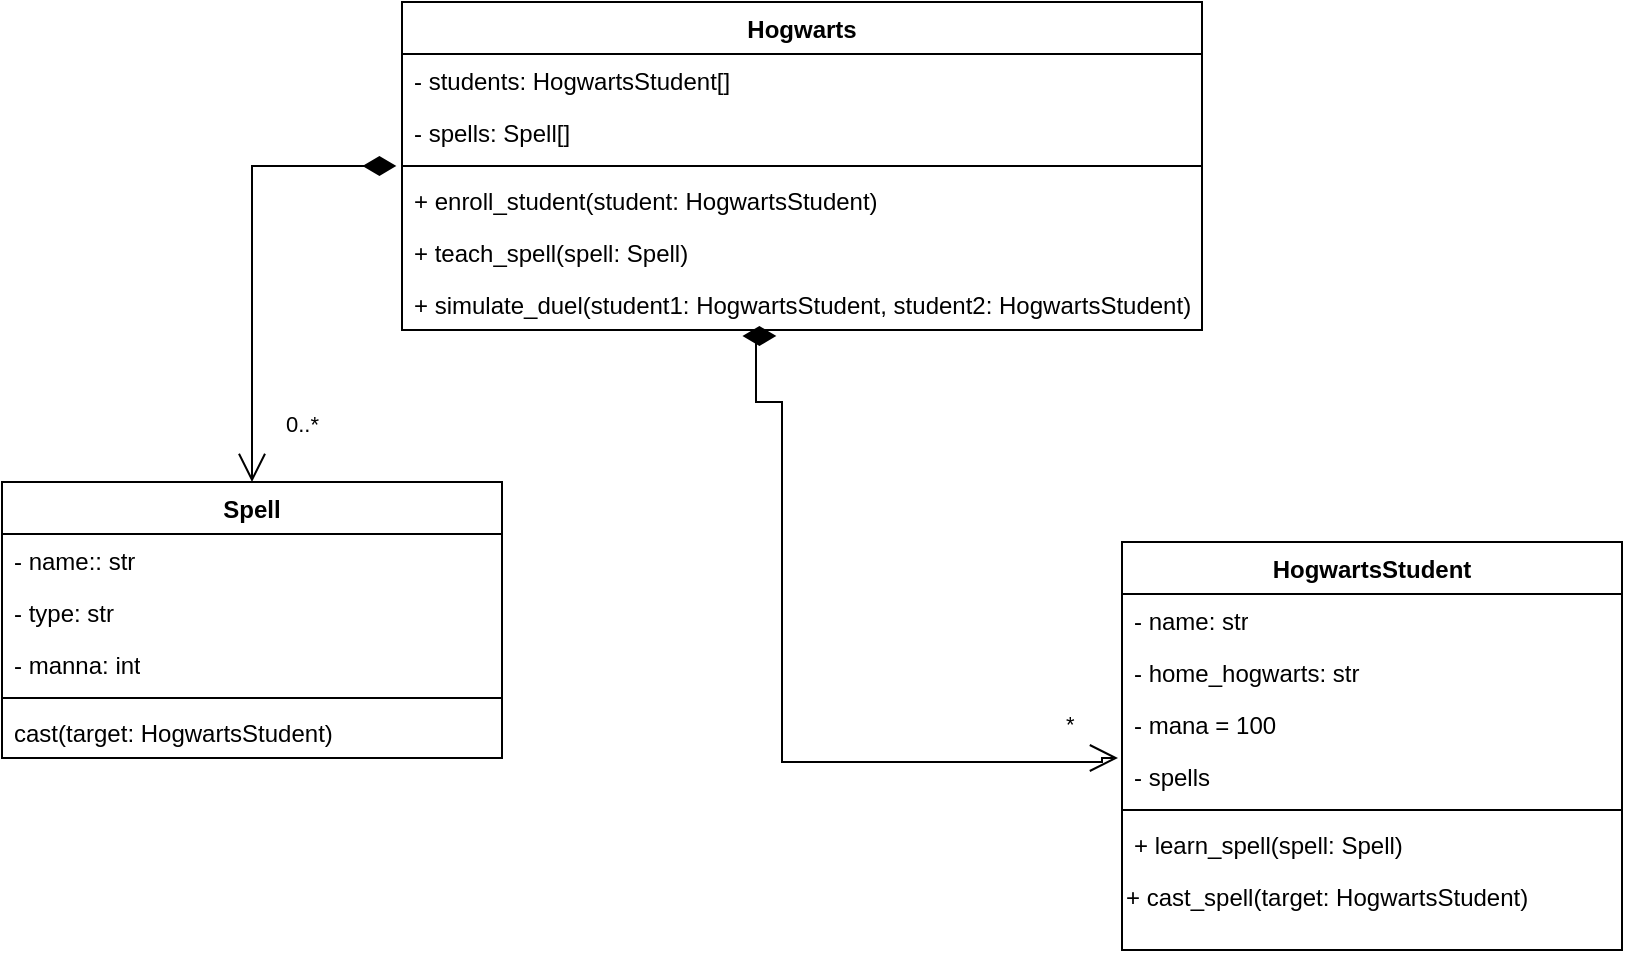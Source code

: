 <mxfile version="26.0.9">
  <diagram name="Страница — 1" id="hycpHSze4PKHBh6AUK2W">
    <mxGraphModel dx="1242" dy="1858" grid="1" gridSize="10" guides="1" tooltips="1" connect="1" arrows="1" fold="1" page="1" pageScale="1" pageWidth="827" pageHeight="1169" math="0" shadow="0">
      <root>
        <mxCell id="0" />
        <mxCell id="1" parent="0" />
        <mxCell id="RlBzwv915_700OeRe7Dh-13" value="Spell" style="swimlane;fontStyle=1;align=center;verticalAlign=top;childLayout=stackLayout;horizontal=1;startSize=26;horizontalStack=0;resizeParent=1;resizeParentMax=0;resizeLast=0;collapsible=1;marginBottom=0;whiteSpace=wrap;html=1;" vertex="1" parent="1">
          <mxGeometry x="70" y="230" width="250" height="138" as="geometry" />
        </mxCell>
        <mxCell id="RlBzwv915_700OeRe7Dh-14" value="- name:: str" style="text;strokeColor=none;fillColor=none;align=left;verticalAlign=top;spacingLeft=4;spacingRight=4;overflow=hidden;rotatable=0;points=[[0,0.5],[1,0.5]];portConstraint=eastwest;whiteSpace=wrap;html=1;" vertex="1" parent="RlBzwv915_700OeRe7Dh-13">
          <mxGeometry y="26" width="250" height="26" as="geometry" />
        </mxCell>
        <mxCell id="RlBzwv915_700OeRe7Dh-33" value="- type: str" style="text;strokeColor=none;fillColor=none;align=left;verticalAlign=top;spacingLeft=4;spacingRight=4;overflow=hidden;rotatable=0;points=[[0,0.5],[1,0.5]];portConstraint=eastwest;whiteSpace=wrap;html=1;" vertex="1" parent="RlBzwv915_700OeRe7Dh-13">
          <mxGeometry y="52" width="250" height="26" as="geometry" />
        </mxCell>
        <mxCell id="RlBzwv915_700OeRe7Dh-32" value="- manna: int" style="text;strokeColor=none;fillColor=none;align=left;verticalAlign=top;spacingLeft=4;spacingRight=4;overflow=hidden;rotatable=0;points=[[0,0.5],[1,0.5]];portConstraint=eastwest;whiteSpace=wrap;html=1;" vertex="1" parent="RlBzwv915_700OeRe7Dh-13">
          <mxGeometry y="78" width="250" height="26" as="geometry" />
        </mxCell>
        <mxCell id="RlBzwv915_700OeRe7Dh-15" value="" style="line;strokeWidth=1;fillColor=none;align=left;verticalAlign=middle;spacingTop=-1;spacingLeft=3;spacingRight=3;rotatable=0;labelPosition=right;points=[];portConstraint=eastwest;strokeColor=inherit;" vertex="1" parent="RlBzwv915_700OeRe7Dh-13">
          <mxGeometry y="104" width="250" height="8" as="geometry" />
        </mxCell>
        <mxCell id="RlBzwv915_700OeRe7Dh-16" value="cast(target: HogwartsStudent)" style="text;strokeColor=none;fillColor=none;align=left;verticalAlign=top;spacingLeft=4;spacingRight=4;overflow=hidden;rotatable=0;points=[[0,0.5],[1,0.5]];portConstraint=eastwest;whiteSpace=wrap;html=1;" vertex="1" parent="RlBzwv915_700OeRe7Dh-13">
          <mxGeometry y="112" width="250" height="26" as="geometry" />
        </mxCell>
        <mxCell id="RlBzwv915_700OeRe7Dh-17" value="Hogwarts" style="swimlane;fontStyle=1;align=center;verticalAlign=top;childLayout=stackLayout;horizontal=1;startSize=26;horizontalStack=0;resizeParent=1;resizeParentMax=0;resizeLast=0;collapsible=1;marginBottom=0;whiteSpace=wrap;html=1;" vertex="1" parent="1">
          <mxGeometry x="270" y="-10" width="400" height="164" as="geometry" />
        </mxCell>
        <mxCell id="RlBzwv915_700OeRe7Dh-18" value="- students: HogwartsStudent[]" style="text;strokeColor=none;fillColor=none;align=left;verticalAlign=top;spacingLeft=4;spacingRight=4;overflow=hidden;rotatable=0;points=[[0,0.5],[1,0.5]];portConstraint=eastwest;whiteSpace=wrap;html=1;" vertex="1" parent="RlBzwv915_700OeRe7Dh-17">
          <mxGeometry y="26" width="400" height="26" as="geometry" />
        </mxCell>
        <mxCell id="RlBzwv915_700OeRe7Dh-29" value="- spells: Spell[]" style="text;strokeColor=none;fillColor=none;align=left;verticalAlign=top;spacingLeft=4;spacingRight=4;overflow=hidden;rotatable=0;points=[[0,0.5],[1,0.5]];portConstraint=eastwest;whiteSpace=wrap;html=1;" vertex="1" parent="RlBzwv915_700OeRe7Dh-17">
          <mxGeometry y="52" width="400" height="26" as="geometry" />
        </mxCell>
        <mxCell id="RlBzwv915_700OeRe7Dh-19" value="" style="line;strokeWidth=1;fillColor=none;align=left;verticalAlign=middle;spacingTop=-1;spacingLeft=3;spacingRight=3;rotatable=0;labelPosition=right;points=[];portConstraint=eastwest;strokeColor=inherit;" vertex="1" parent="RlBzwv915_700OeRe7Dh-17">
          <mxGeometry y="78" width="400" height="8" as="geometry" />
        </mxCell>
        <mxCell id="RlBzwv915_700OeRe7Dh-30" value="+ enroll_student(student: HogwartsStudent)" style="text;strokeColor=none;fillColor=none;align=left;verticalAlign=top;spacingLeft=4;spacingRight=4;overflow=hidden;rotatable=0;points=[[0,0.5],[1,0.5]];portConstraint=eastwest;whiteSpace=wrap;html=1;" vertex="1" parent="RlBzwv915_700OeRe7Dh-17">
          <mxGeometry y="86" width="400" height="26" as="geometry" />
        </mxCell>
        <mxCell id="RlBzwv915_700OeRe7Dh-31" value="+ teach_spell(spell: Spell)" style="text;strokeColor=none;fillColor=none;align=left;verticalAlign=top;spacingLeft=4;spacingRight=4;overflow=hidden;rotatable=0;points=[[0,0.5],[1,0.5]];portConstraint=eastwest;whiteSpace=wrap;html=1;" vertex="1" parent="RlBzwv915_700OeRe7Dh-17">
          <mxGeometry y="112" width="400" height="26" as="geometry" />
        </mxCell>
        <mxCell id="RlBzwv915_700OeRe7Dh-20" value="+ simulate_duel(student1: HogwartsStudent, student2: HogwartsStudent)" style="text;strokeColor=none;fillColor=none;align=left;verticalAlign=top;spacingLeft=4;spacingRight=4;overflow=hidden;rotatable=0;points=[[0,0.5],[1,0.5]];portConstraint=eastwest;whiteSpace=wrap;html=1;" vertex="1" parent="RlBzwv915_700OeRe7Dh-17">
          <mxGeometry y="138" width="400" height="26" as="geometry" />
        </mxCell>
        <mxCell id="RlBzwv915_700OeRe7Dh-25" value="HogwartsStudent" style="swimlane;fontStyle=1;align=center;verticalAlign=top;childLayout=stackLayout;horizontal=1;startSize=26;horizontalStack=0;resizeParent=1;resizeParentMax=0;resizeLast=0;collapsible=1;marginBottom=0;whiteSpace=wrap;html=1;" vertex="1" parent="1">
          <mxGeometry x="630" y="260" width="250" height="204" as="geometry" />
        </mxCell>
        <mxCell id="RlBzwv915_700OeRe7Dh-26" value="- name: str" style="text;strokeColor=none;fillColor=none;align=left;verticalAlign=top;spacingLeft=4;spacingRight=4;overflow=hidden;rotatable=0;points=[[0,0.5],[1,0.5]];portConstraint=eastwest;whiteSpace=wrap;html=1;" vertex="1" parent="RlBzwv915_700OeRe7Dh-25">
          <mxGeometry y="26" width="250" height="26" as="geometry" />
        </mxCell>
        <mxCell id="RlBzwv915_700OeRe7Dh-36" value="- home_hogwarts: str" style="text;strokeColor=none;fillColor=none;align=left;verticalAlign=top;spacingLeft=4;spacingRight=4;overflow=hidden;rotatable=0;points=[[0,0.5],[1,0.5]];portConstraint=eastwest;whiteSpace=wrap;html=1;" vertex="1" parent="RlBzwv915_700OeRe7Dh-25">
          <mxGeometry y="52" width="250" height="26" as="geometry" />
        </mxCell>
        <mxCell id="RlBzwv915_700OeRe7Dh-37" value="- mana = 100" style="text;strokeColor=none;fillColor=none;align=left;verticalAlign=top;spacingLeft=4;spacingRight=4;overflow=hidden;rotatable=0;points=[[0,0.5],[1,0.5]];portConstraint=eastwest;whiteSpace=wrap;html=1;" vertex="1" parent="RlBzwv915_700OeRe7Dh-25">
          <mxGeometry y="78" width="250" height="26" as="geometry" />
        </mxCell>
        <mxCell id="RlBzwv915_700OeRe7Dh-35" value="- spells" style="text;strokeColor=none;fillColor=none;align=left;verticalAlign=top;spacingLeft=4;spacingRight=4;overflow=hidden;rotatable=0;points=[[0,0.5],[1,0.5]];portConstraint=eastwest;whiteSpace=wrap;html=1;" vertex="1" parent="RlBzwv915_700OeRe7Dh-25">
          <mxGeometry y="104" width="250" height="26" as="geometry" />
        </mxCell>
        <mxCell id="RlBzwv915_700OeRe7Dh-27" value="" style="line;strokeWidth=1;fillColor=none;align=left;verticalAlign=middle;spacingTop=-1;spacingLeft=3;spacingRight=3;rotatable=0;labelPosition=right;points=[];portConstraint=eastwest;strokeColor=inherit;" vertex="1" parent="RlBzwv915_700OeRe7Dh-25">
          <mxGeometry y="130" width="250" height="8" as="geometry" />
        </mxCell>
        <mxCell id="RlBzwv915_700OeRe7Dh-28" value="+ learn_spell(spell: Spell)" style="text;strokeColor=none;fillColor=none;align=left;verticalAlign=top;spacingLeft=4;spacingRight=4;overflow=hidden;rotatable=0;points=[[0,0.5],[1,0.5]];portConstraint=eastwest;whiteSpace=wrap;html=1;" vertex="1" parent="RlBzwv915_700OeRe7Dh-25">
          <mxGeometry y="138" width="250" height="26" as="geometry" />
        </mxCell>
        <mxCell id="RlBzwv915_700OeRe7Dh-39" value="+ cast_spell(target: HogwartsStudent)" style="text;whiteSpace=wrap;html=1;" vertex="1" parent="RlBzwv915_700OeRe7Dh-25">
          <mxGeometry y="164" width="250" height="40" as="geometry" />
        </mxCell>
        <mxCell id="RlBzwv915_700OeRe7Dh-40" value="*" style="endArrow=open;html=1;endSize=12;startArrow=diamondThin;startSize=14;startFill=1;edgeStyle=orthogonalEdgeStyle;align=left;verticalAlign=bottom;rounded=0;exitX=0.468;exitY=1.115;exitDx=0;exitDy=0;exitPerimeter=0;entryX=-0.008;entryY=0.154;entryDx=0;entryDy=0;entryPerimeter=0;" edge="1" parent="1" source="RlBzwv915_700OeRe7Dh-20" target="RlBzwv915_700OeRe7Dh-35">
          <mxGeometry x="0.852" y="10" relative="1" as="geometry">
            <mxPoint x="330" y="260" as="sourcePoint" />
            <mxPoint x="490" y="260" as="targetPoint" />
            <Array as="points">
              <mxPoint x="447" y="157" />
              <mxPoint x="447" y="190" />
              <mxPoint x="460" y="190" />
              <mxPoint x="460" y="370" />
              <mxPoint x="620" y="370" />
              <mxPoint x="620" y="368" />
            </Array>
            <mxPoint as="offset" />
          </mxGeometry>
        </mxCell>
        <mxCell id="RlBzwv915_700OeRe7Dh-41" value="0..*" style="endArrow=open;html=1;endSize=12;startArrow=diamondThin;startSize=14;startFill=1;edgeStyle=orthogonalEdgeStyle;align=left;verticalAlign=bottom;rounded=0;exitX=-0.007;exitY=-0.154;exitDx=0;exitDy=0;exitPerimeter=0;entryX=0.5;entryY=0;entryDx=0;entryDy=0;" edge="1" parent="1" source="RlBzwv915_700OeRe7Dh-30" target="RlBzwv915_700OeRe7Dh-13">
          <mxGeometry x="0.826" y="15" relative="1" as="geometry">
            <mxPoint x="330" y="260" as="sourcePoint" />
            <mxPoint x="490" y="260" as="targetPoint" />
            <mxPoint as="offset" />
          </mxGeometry>
        </mxCell>
      </root>
    </mxGraphModel>
  </diagram>
</mxfile>
